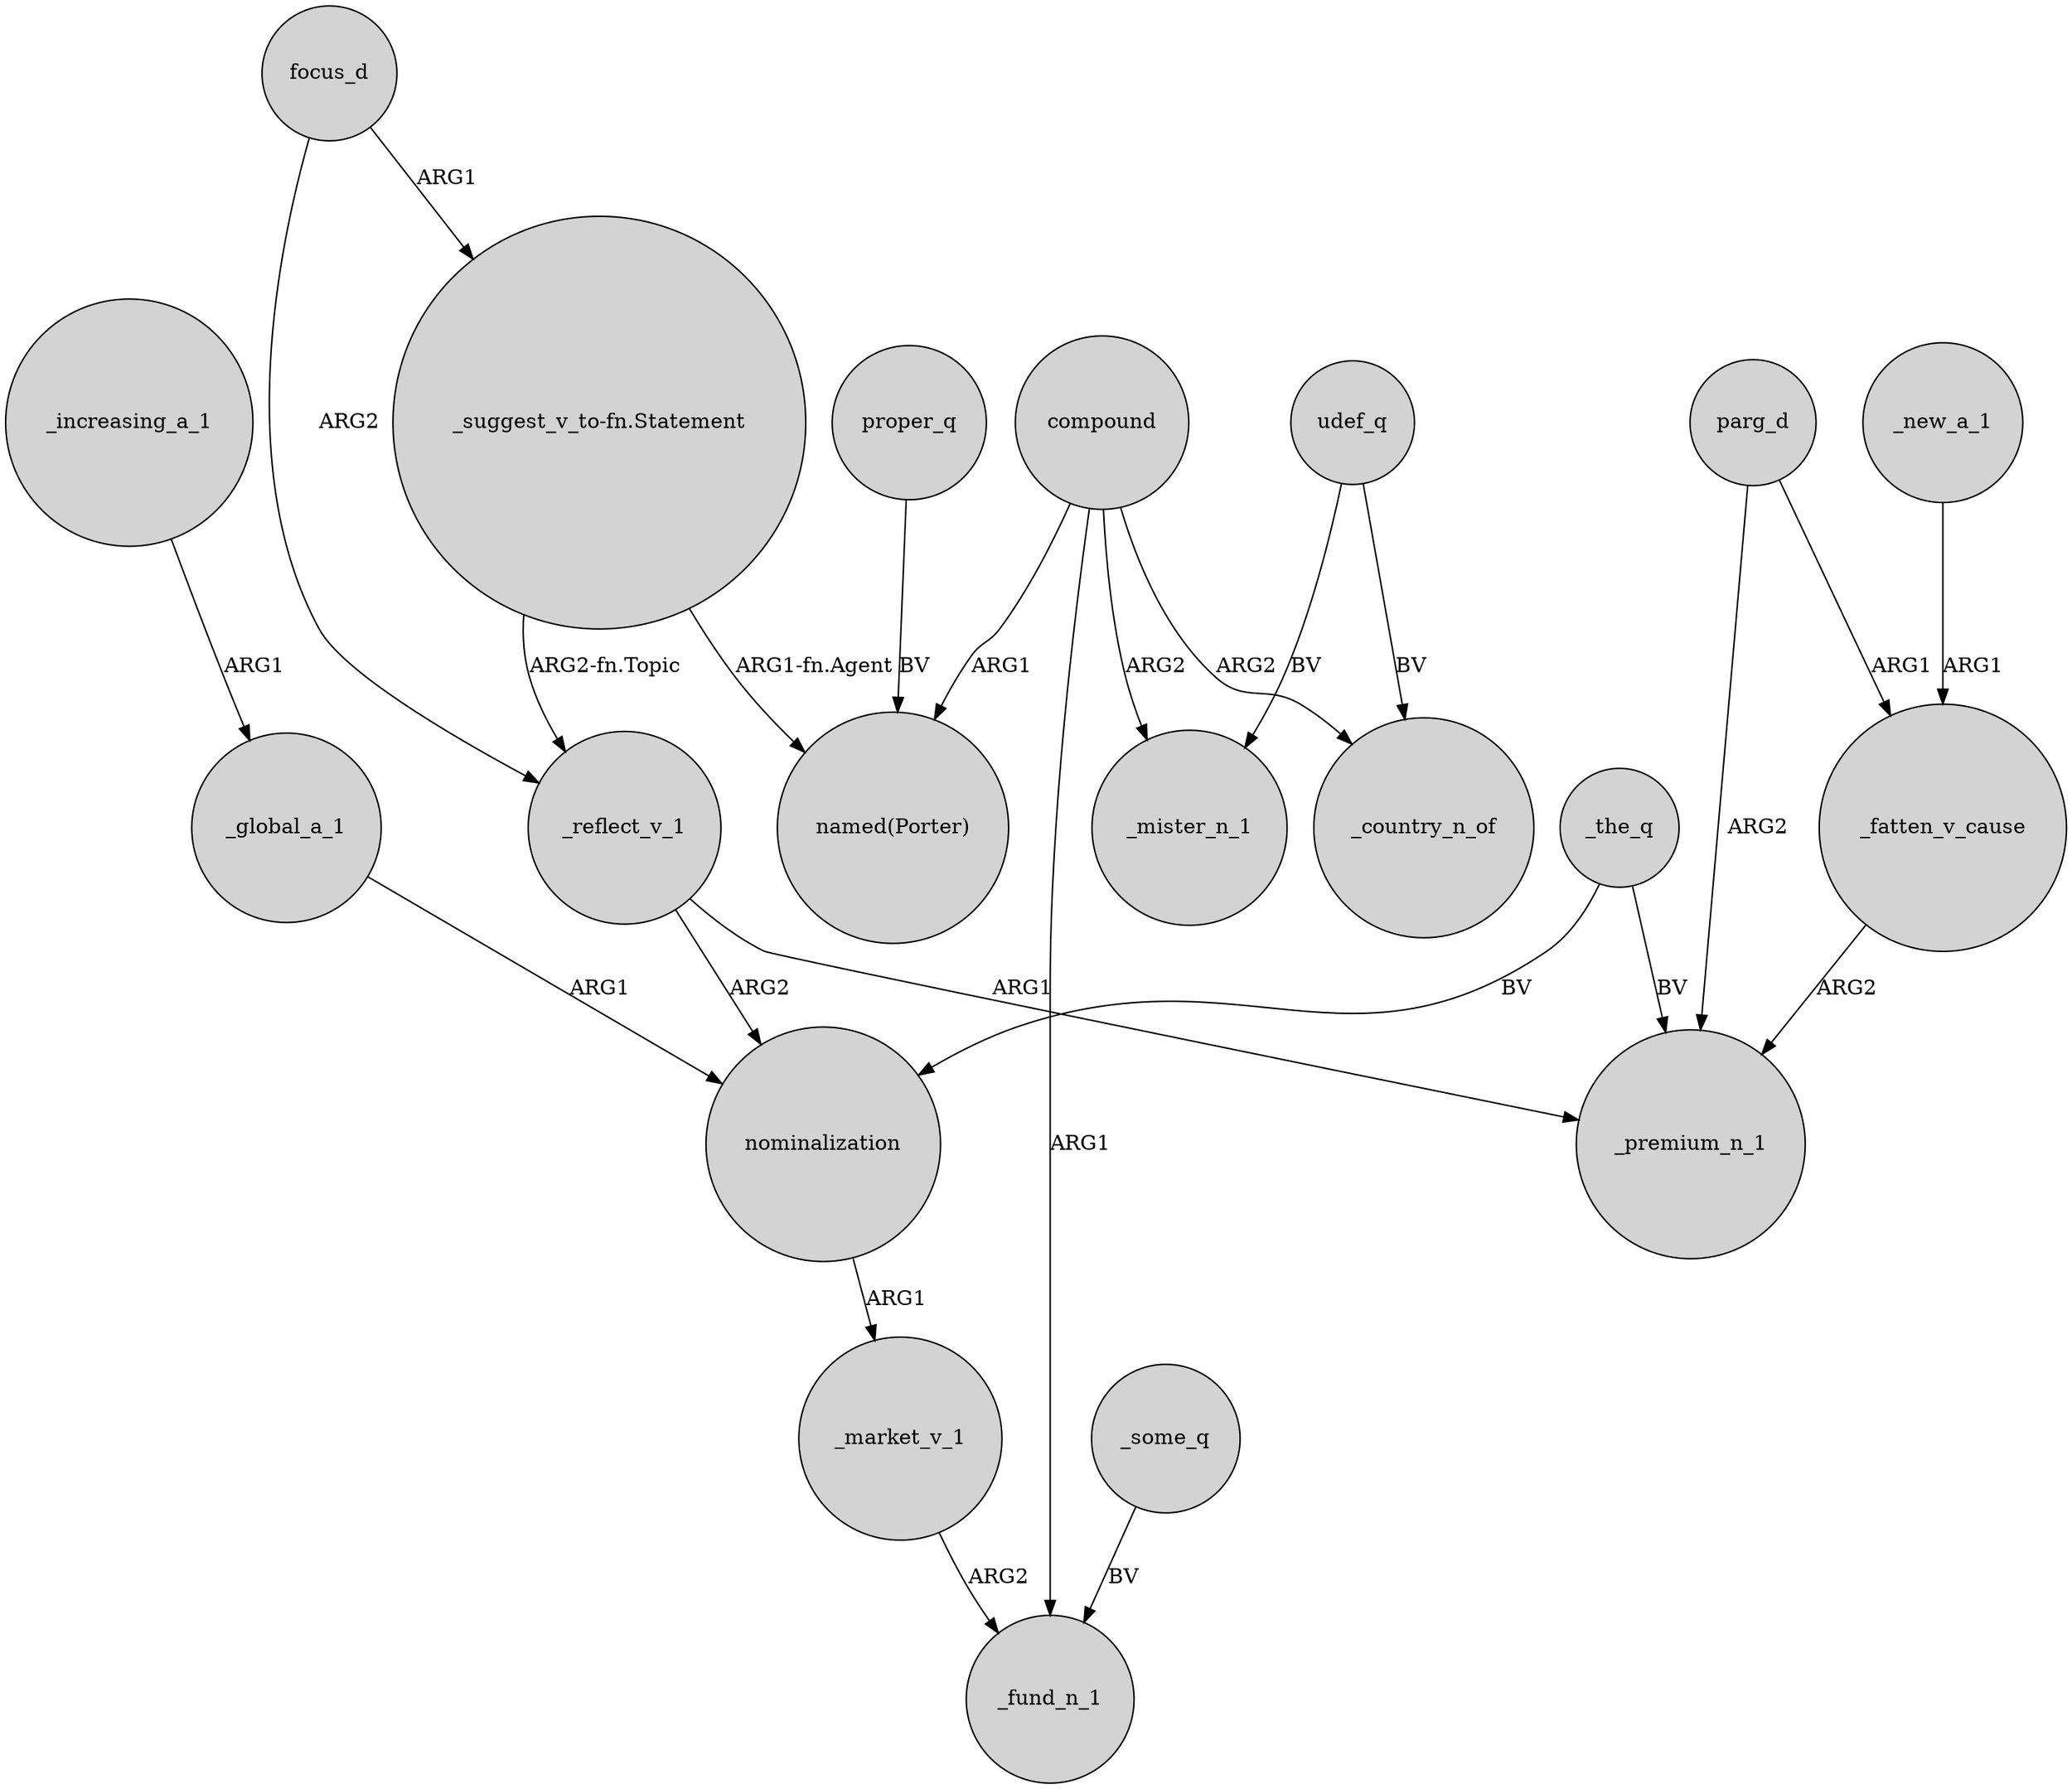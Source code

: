 digraph {
	node [shape=circle style=filled]
	proper_q -> "named(Porter)" [label=BV]
	focus_d -> "_suggest_v_to-fn.Statement" [label=ARG1]
	nominalization -> _market_v_1 [label=ARG1]
	compound -> _mister_n_1 [label=ARG2]
	udef_q -> _mister_n_1 [label=BV]
	_reflect_v_1 -> _premium_n_1 [label=ARG1]
	parg_d -> _premium_n_1 [label=ARG2]
	udef_q -> _country_n_of [label=BV]
	focus_d -> _reflect_v_1 [label=ARG2]
	compound -> "named(Porter)" [label=ARG1]
	"_suggest_v_to-fn.Statement" -> _reflect_v_1 [label="ARG2-fn.Topic"]
	_market_v_1 -> _fund_n_1 [label=ARG2]
	"_suggest_v_to-fn.Statement" -> "named(Porter)" [label="ARG1-fn.Agent"]
	_fatten_v_cause -> _premium_n_1 [label=ARG2]
	_new_a_1 -> _fatten_v_cause [label=ARG1]
	_the_q -> _premium_n_1 [label=BV]
	_some_q -> _fund_n_1 [label=BV]
	parg_d -> _fatten_v_cause [label=ARG1]
	_global_a_1 -> nominalization [label=ARG1]
	_reflect_v_1 -> nominalization [label=ARG2]
	compound -> _country_n_of [label=ARG2]
	compound -> _fund_n_1 [label=ARG1]
	_the_q -> nominalization [label=BV]
	_increasing_a_1 -> _global_a_1 [label=ARG1]
}
